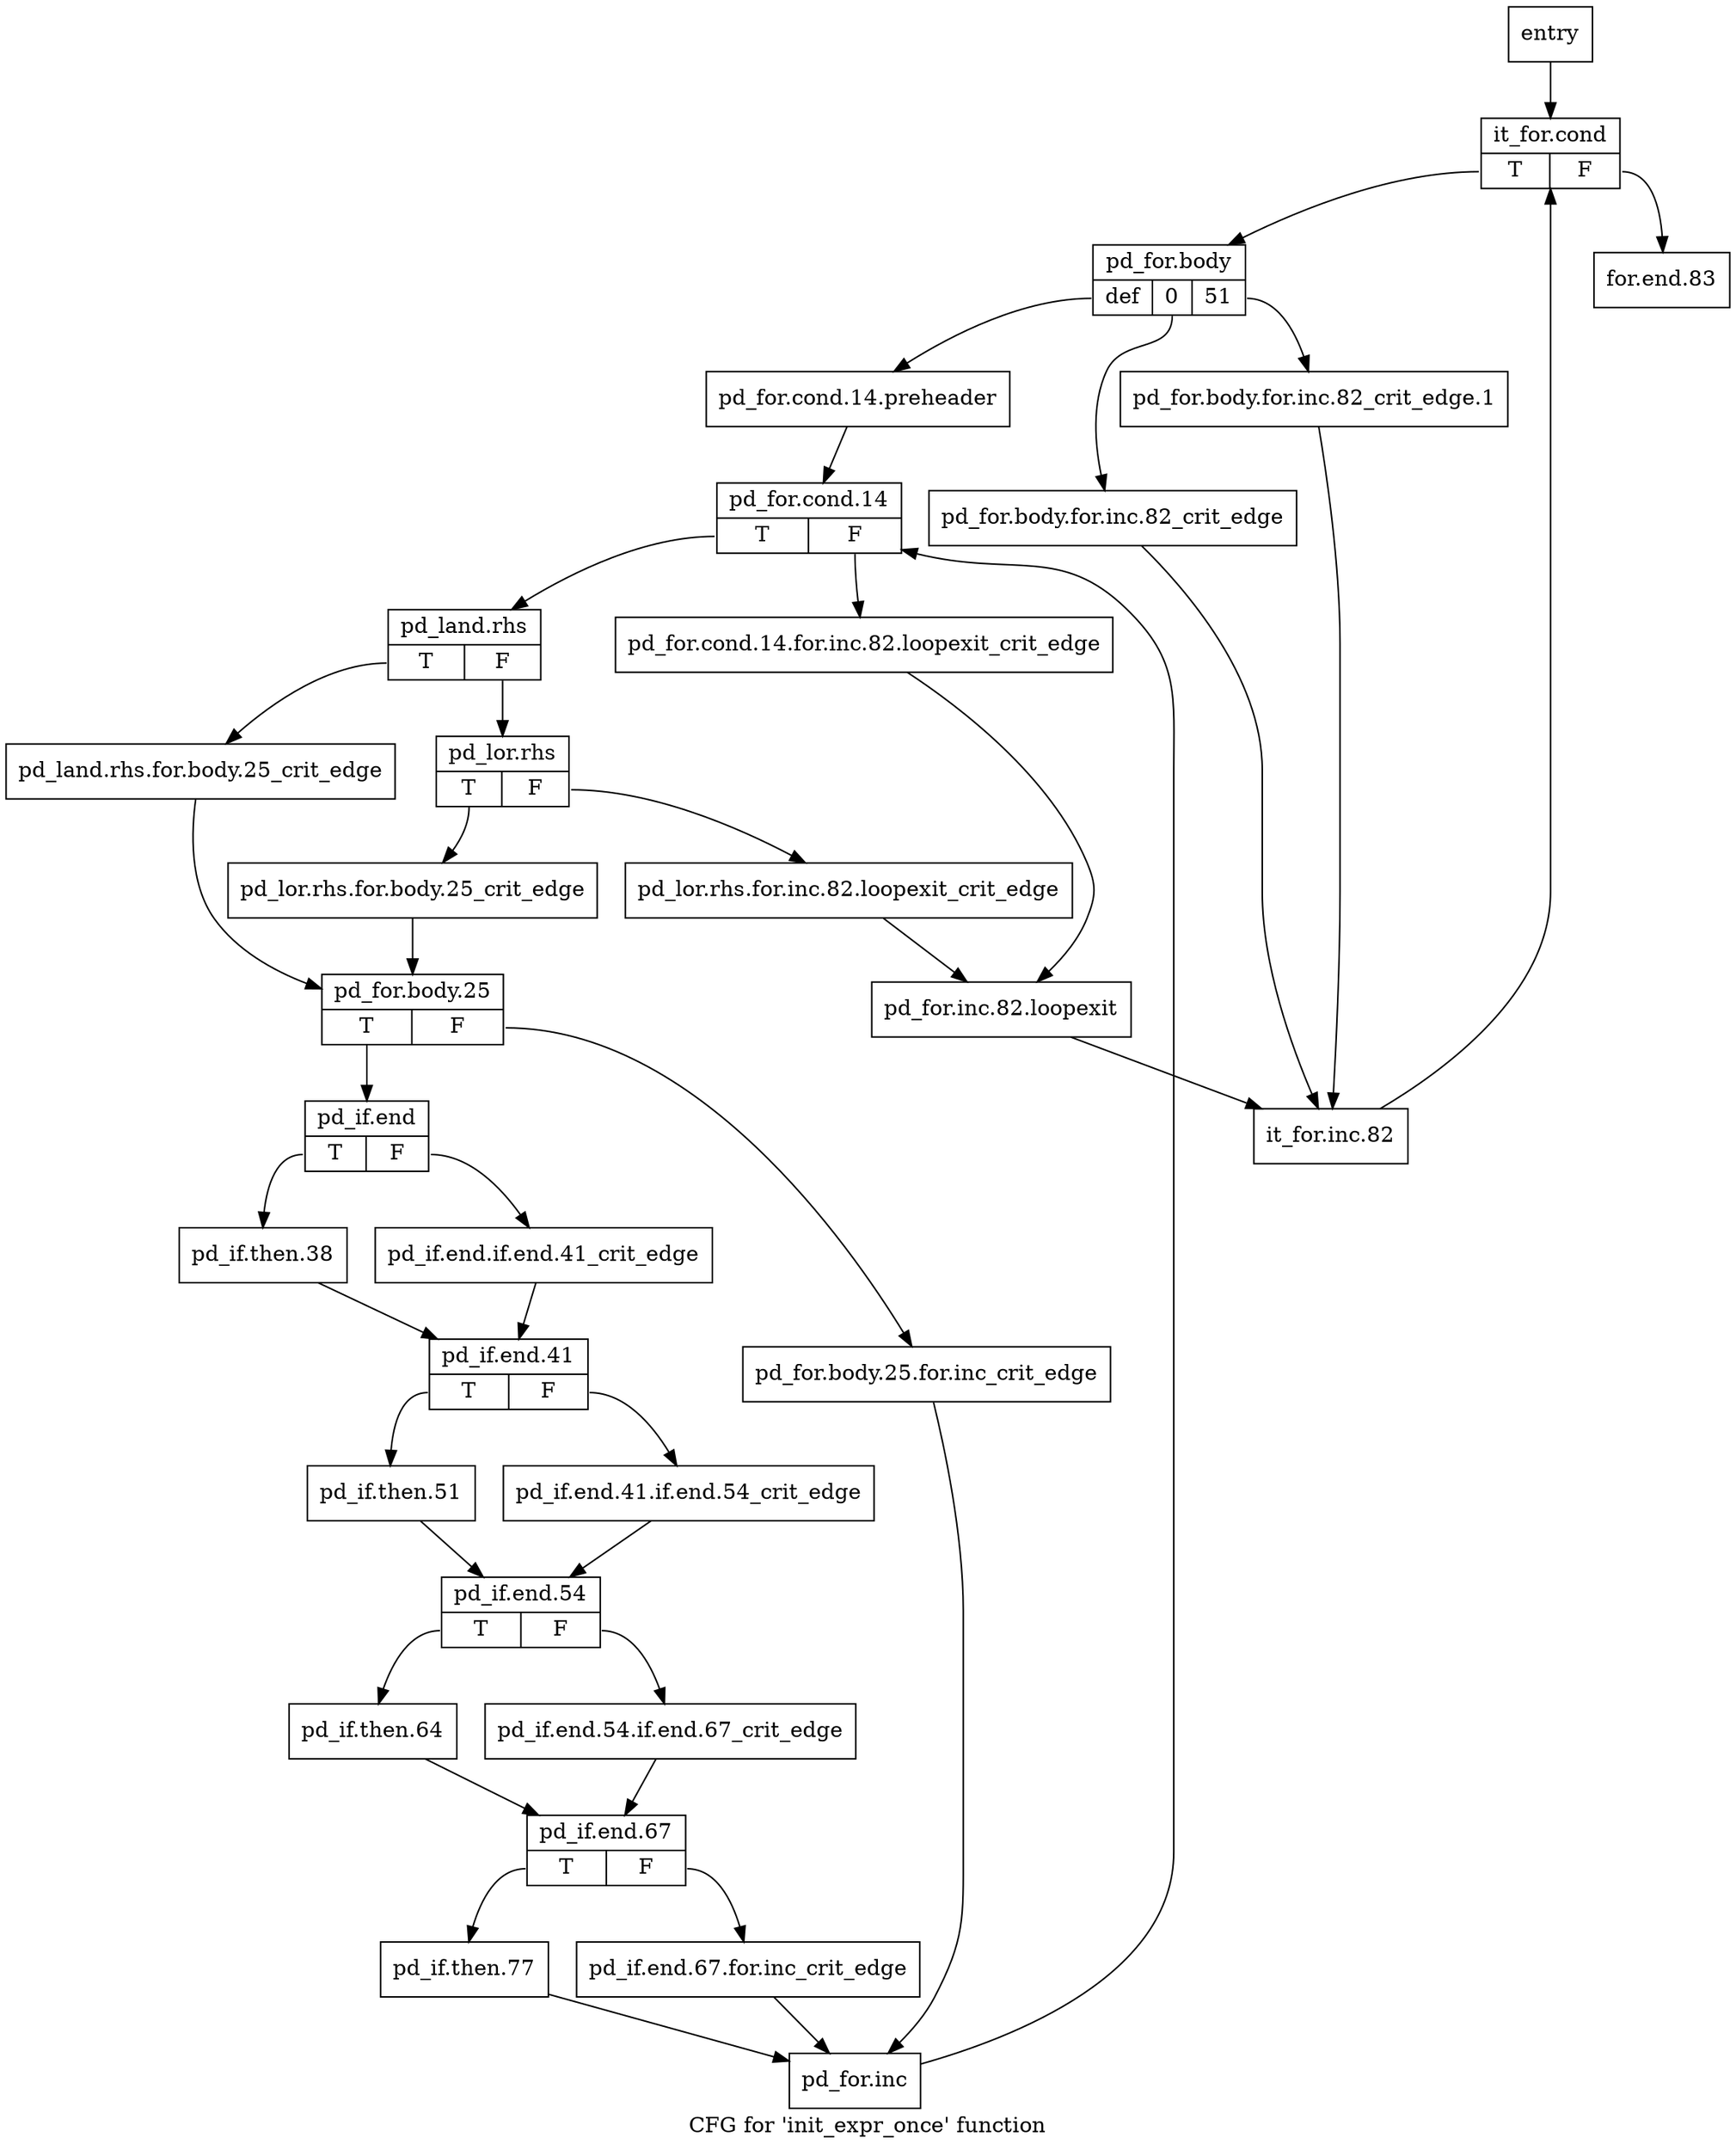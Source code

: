 digraph "CFG for 'init_expr_once' function" {
	label="CFG for 'init_expr_once' function";

	Node0x41ae700 [shape=record,label="{entry}"];
	Node0x41ae700 -> Node0x41aec60;
	Node0x41aec60 [shape=record,label="{it_for.cond|{<s0>T|<s1>F}}"];
	Node0x41aec60:s0 -> Node0x41aecb0;
	Node0x41aec60:s1 -> Node0x41af570;
	Node0x41aecb0 [shape=record,label="{pd_for.body|{<s0>def|<s1>0|<s2>51}}"];
	Node0x41aecb0:s0 -> Node0x41aeda0;
	Node0x41aecb0:s1 -> Node0x41aed50;
	Node0x41aecb0:s2 -> Node0x41aed00;
	Node0x41aed00 [shape=record,label="{pd_for.body.for.inc.82_crit_edge.1}"];
	Node0x41aed00 -> Node0x41af520;
	Node0x41aed50 [shape=record,label="{pd_for.body.for.inc.82_crit_edge}"];
	Node0x41aed50 -> Node0x41af520;
	Node0x41aeda0 [shape=record,label="{pd_for.cond.14.preheader}"];
	Node0x41aeda0 -> Node0x41aedf0;
	Node0x41aedf0 [shape=record,label="{pd_for.cond.14|{<s0>T|<s1>F}}"];
	Node0x41aedf0:s0 -> Node0x41aee90;
	Node0x41aedf0:s1 -> Node0x41aee40;
	Node0x41aee40 [shape=record,label="{pd_for.cond.14.for.inc.82.loopexit_crit_edge}"];
	Node0x41aee40 -> Node0x41af4d0;
	Node0x41aee90 [shape=record,label="{pd_land.rhs|{<s0>T|<s1>F}}"];
	Node0x41aee90:s0 -> Node0x41aeee0;
	Node0x41aee90:s1 -> Node0x41aef30;
	Node0x41aeee0 [shape=record,label="{pd_land.rhs.for.body.25_crit_edge}"];
	Node0x41aeee0 -> Node0x41af020;
	Node0x41aef30 [shape=record,label="{pd_lor.rhs|{<s0>T|<s1>F}}"];
	Node0x41aef30:s0 -> Node0x41aefd0;
	Node0x41aef30:s1 -> Node0x41aef80;
	Node0x41aef80 [shape=record,label="{pd_lor.rhs.for.inc.82.loopexit_crit_edge}"];
	Node0x41aef80 -> Node0x41af4d0;
	Node0x41aefd0 [shape=record,label="{pd_lor.rhs.for.body.25_crit_edge}"];
	Node0x41aefd0 -> Node0x41af020;
	Node0x41af020 [shape=record,label="{pd_for.body.25|{<s0>T|<s1>F}}"];
	Node0x41af020:s0 -> Node0x41af0c0;
	Node0x41af020:s1 -> Node0x41af070;
	Node0x41af070 [shape=record,label="{pd_for.body.25.for.inc_crit_edge}"];
	Node0x41af070 -> Node0x41af480;
	Node0x41af0c0 [shape=record,label="{pd_if.end|{<s0>T|<s1>F}}"];
	Node0x41af0c0:s0 -> Node0x41af160;
	Node0x41af0c0:s1 -> Node0x41af110;
	Node0x41af110 [shape=record,label="{pd_if.end.if.end.41_crit_edge}"];
	Node0x41af110 -> Node0x41af1b0;
	Node0x41af160 [shape=record,label="{pd_if.then.38}"];
	Node0x41af160 -> Node0x41af1b0;
	Node0x41af1b0 [shape=record,label="{pd_if.end.41|{<s0>T|<s1>F}}"];
	Node0x41af1b0:s0 -> Node0x41af250;
	Node0x41af1b0:s1 -> Node0x41af200;
	Node0x41af200 [shape=record,label="{pd_if.end.41.if.end.54_crit_edge}"];
	Node0x41af200 -> Node0x41af2a0;
	Node0x41af250 [shape=record,label="{pd_if.then.51}"];
	Node0x41af250 -> Node0x41af2a0;
	Node0x41af2a0 [shape=record,label="{pd_if.end.54|{<s0>T|<s1>F}}"];
	Node0x41af2a0:s0 -> Node0x41af340;
	Node0x41af2a0:s1 -> Node0x41af2f0;
	Node0x41af2f0 [shape=record,label="{pd_if.end.54.if.end.67_crit_edge}"];
	Node0x41af2f0 -> Node0x41af390;
	Node0x41af340 [shape=record,label="{pd_if.then.64}"];
	Node0x41af340 -> Node0x41af390;
	Node0x41af390 [shape=record,label="{pd_if.end.67|{<s0>T|<s1>F}}"];
	Node0x41af390:s0 -> Node0x41af430;
	Node0x41af390:s1 -> Node0x41af3e0;
	Node0x41af3e0 [shape=record,label="{pd_if.end.67.for.inc_crit_edge}"];
	Node0x41af3e0 -> Node0x41af480;
	Node0x41af430 [shape=record,label="{pd_if.then.77}"];
	Node0x41af430 -> Node0x41af480;
	Node0x41af480 [shape=record,label="{pd_for.inc}"];
	Node0x41af480 -> Node0x41aedf0;
	Node0x41af4d0 [shape=record,label="{pd_for.inc.82.loopexit}"];
	Node0x41af4d0 -> Node0x41af520;
	Node0x41af520 [shape=record,label="{it_for.inc.82}"];
	Node0x41af520 -> Node0x41aec60;
	Node0x41af570 [shape=record,label="{for.end.83}"];
}
